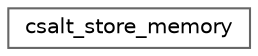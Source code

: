 digraph "Graphical Class Hierarchy"
{
 // LATEX_PDF_SIZE
  bgcolor="transparent";
  edge [fontname=Helvetica,fontsize=10,labelfontname=Helvetica,labelfontsize=10];
  node [fontname=Helvetica,fontsize=10,shape=box,height=0.2,width=0.4];
  rankdir="LR";
  Node0 [id="Node000000",label="csalt_store_memory",height=0.2,width=0.4,color="grey40", fillcolor="white", style="filled",URL="$structcsalt__store__memory.html",tooltip="A structure for enabling access to a static block of memory."];
}
